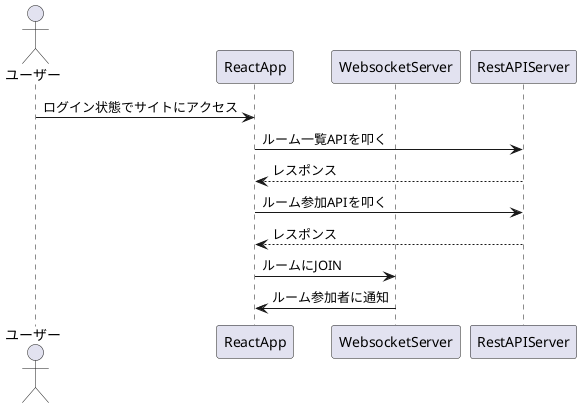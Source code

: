 @startuml

actor ユーザー

participant ReactApp
participant WebsocketServer
participant RestAPIServer

ユーザー -> ReactApp : ログイン状態でサイトにアクセス
ReactApp -> RestAPIServer : ルーム一覧APIを叩く
RestAPIServer --> ReactApp : レスポンス
ReactApp -> RestAPIServer : ルーム参加APIを叩く
RestAPIServer --> ReactApp : レスポンス
ReactApp -> WebsocketServer : ルームにJOIN
WebsocketServer -> ReactApp : ルーム参加者に通知


@enduml
